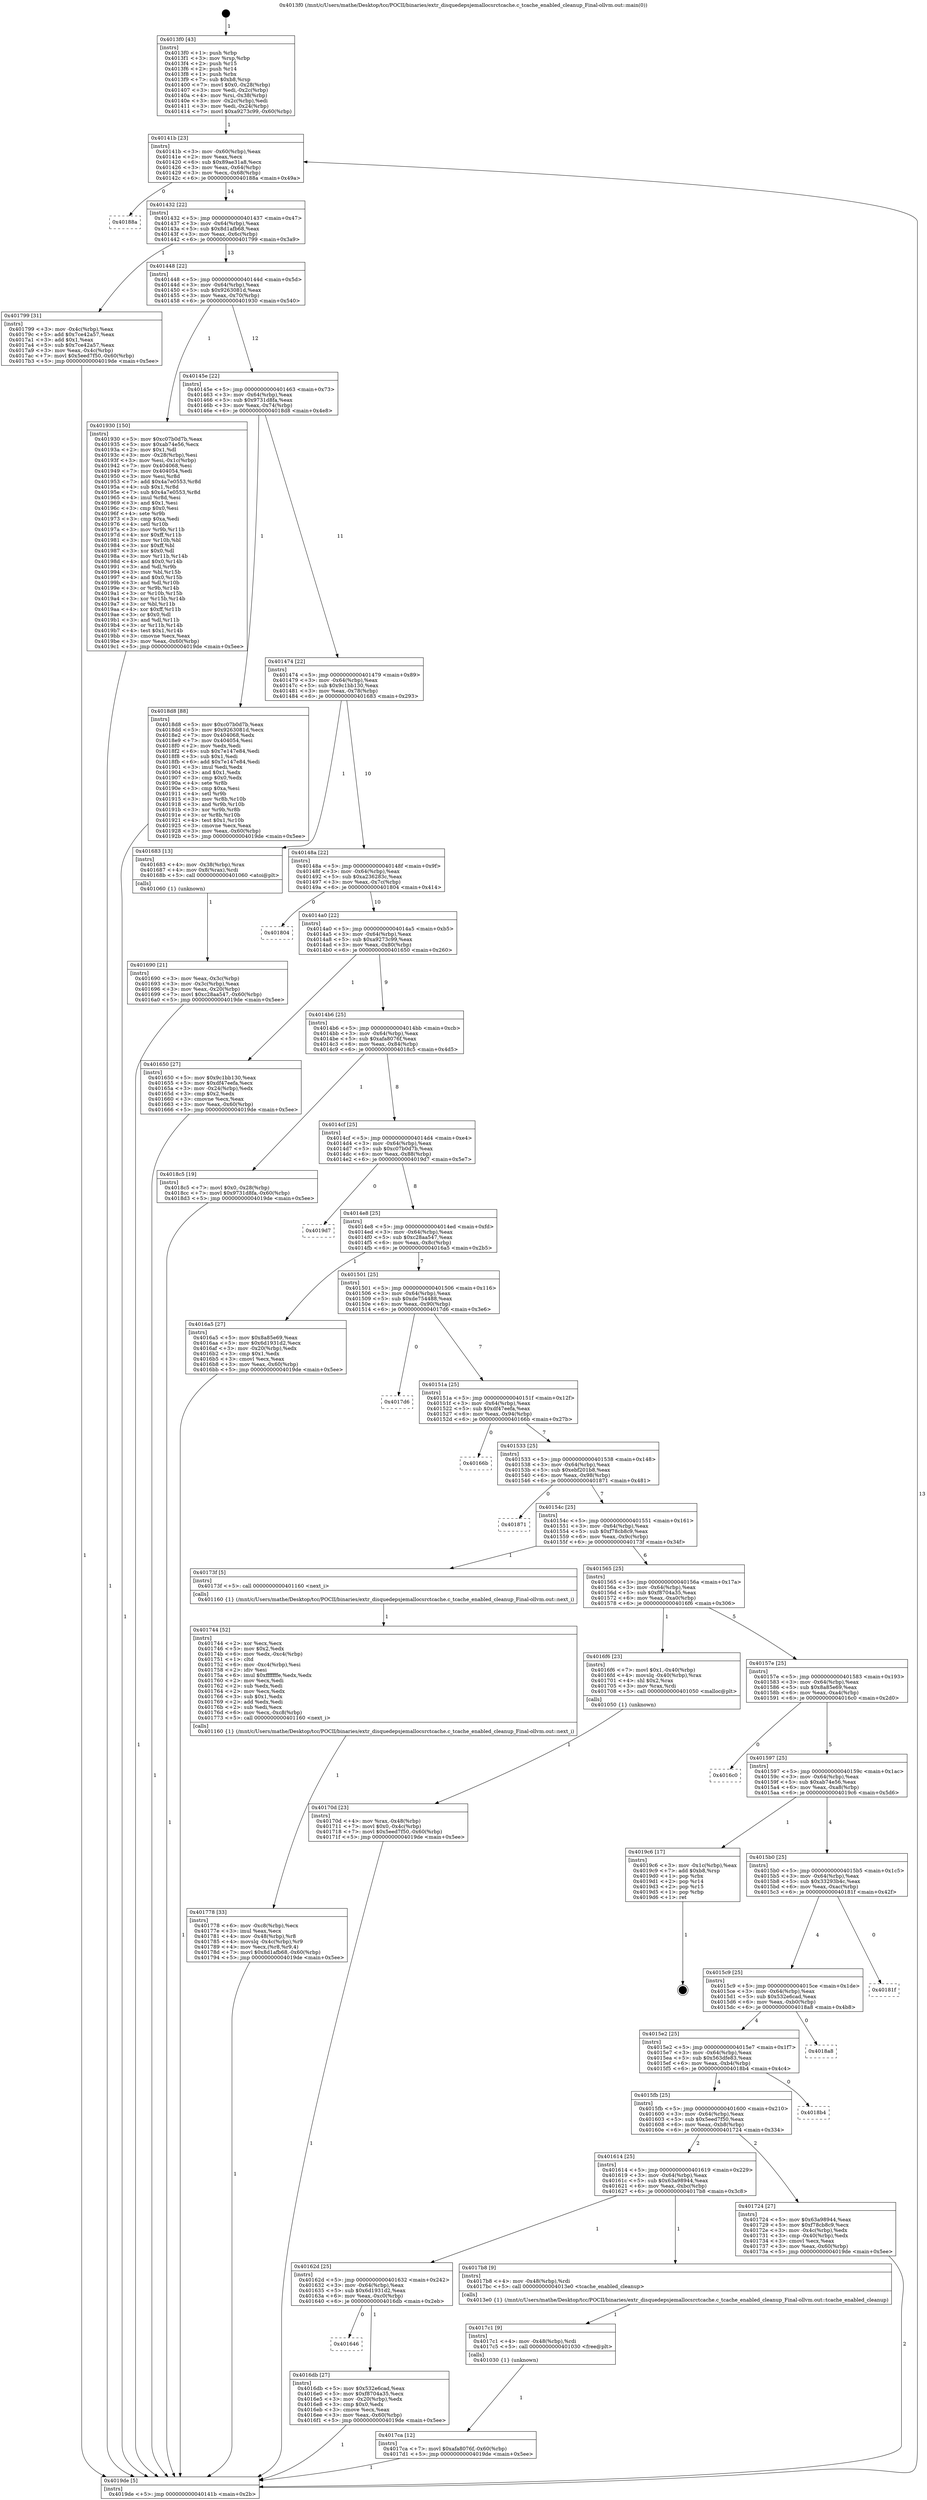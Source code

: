 digraph "0x4013f0" {
  label = "0x4013f0 (/mnt/c/Users/mathe/Desktop/tcc/POCII/binaries/extr_disquedepsjemallocsrctcache.c_tcache_enabled_cleanup_Final-ollvm.out::main(0))"
  labelloc = "t"
  node[shape=record]

  Entry [label="",width=0.3,height=0.3,shape=circle,fillcolor=black,style=filled]
  "0x40141b" [label="{
     0x40141b [23]\l
     | [instrs]\l
     &nbsp;&nbsp;0x40141b \<+3\>: mov -0x60(%rbp),%eax\l
     &nbsp;&nbsp;0x40141e \<+2\>: mov %eax,%ecx\l
     &nbsp;&nbsp;0x401420 \<+6\>: sub $0x89ae31a8,%ecx\l
     &nbsp;&nbsp;0x401426 \<+3\>: mov %eax,-0x64(%rbp)\l
     &nbsp;&nbsp;0x401429 \<+3\>: mov %ecx,-0x68(%rbp)\l
     &nbsp;&nbsp;0x40142c \<+6\>: je 000000000040188a \<main+0x49a\>\l
  }"]
  "0x40188a" [label="{
     0x40188a\l
  }", style=dashed]
  "0x401432" [label="{
     0x401432 [22]\l
     | [instrs]\l
     &nbsp;&nbsp;0x401432 \<+5\>: jmp 0000000000401437 \<main+0x47\>\l
     &nbsp;&nbsp;0x401437 \<+3\>: mov -0x64(%rbp),%eax\l
     &nbsp;&nbsp;0x40143a \<+5\>: sub $0x8d1afb68,%eax\l
     &nbsp;&nbsp;0x40143f \<+3\>: mov %eax,-0x6c(%rbp)\l
     &nbsp;&nbsp;0x401442 \<+6\>: je 0000000000401799 \<main+0x3a9\>\l
  }"]
  Exit [label="",width=0.3,height=0.3,shape=circle,fillcolor=black,style=filled,peripheries=2]
  "0x401799" [label="{
     0x401799 [31]\l
     | [instrs]\l
     &nbsp;&nbsp;0x401799 \<+3\>: mov -0x4c(%rbp),%eax\l
     &nbsp;&nbsp;0x40179c \<+5\>: add $0x7ce42a57,%eax\l
     &nbsp;&nbsp;0x4017a1 \<+3\>: add $0x1,%eax\l
     &nbsp;&nbsp;0x4017a4 \<+5\>: sub $0x7ce42a57,%eax\l
     &nbsp;&nbsp;0x4017a9 \<+3\>: mov %eax,-0x4c(%rbp)\l
     &nbsp;&nbsp;0x4017ac \<+7\>: movl $0x5eed7f50,-0x60(%rbp)\l
     &nbsp;&nbsp;0x4017b3 \<+5\>: jmp 00000000004019de \<main+0x5ee\>\l
  }"]
  "0x401448" [label="{
     0x401448 [22]\l
     | [instrs]\l
     &nbsp;&nbsp;0x401448 \<+5\>: jmp 000000000040144d \<main+0x5d\>\l
     &nbsp;&nbsp;0x40144d \<+3\>: mov -0x64(%rbp),%eax\l
     &nbsp;&nbsp;0x401450 \<+5\>: sub $0x9263081d,%eax\l
     &nbsp;&nbsp;0x401455 \<+3\>: mov %eax,-0x70(%rbp)\l
     &nbsp;&nbsp;0x401458 \<+6\>: je 0000000000401930 \<main+0x540\>\l
  }"]
  "0x4017ca" [label="{
     0x4017ca [12]\l
     | [instrs]\l
     &nbsp;&nbsp;0x4017ca \<+7\>: movl $0xafa8076f,-0x60(%rbp)\l
     &nbsp;&nbsp;0x4017d1 \<+5\>: jmp 00000000004019de \<main+0x5ee\>\l
  }"]
  "0x401930" [label="{
     0x401930 [150]\l
     | [instrs]\l
     &nbsp;&nbsp;0x401930 \<+5\>: mov $0xc07b0d7b,%eax\l
     &nbsp;&nbsp;0x401935 \<+5\>: mov $0xab74e56,%ecx\l
     &nbsp;&nbsp;0x40193a \<+2\>: mov $0x1,%dl\l
     &nbsp;&nbsp;0x40193c \<+3\>: mov -0x28(%rbp),%esi\l
     &nbsp;&nbsp;0x40193f \<+3\>: mov %esi,-0x1c(%rbp)\l
     &nbsp;&nbsp;0x401942 \<+7\>: mov 0x404068,%esi\l
     &nbsp;&nbsp;0x401949 \<+7\>: mov 0x404054,%edi\l
     &nbsp;&nbsp;0x401950 \<+3\>: mov %esi,%r8d\l
     &nbsp;&nbsp;0x401953 \<+7\>: add $0x4a7e0553,%r8d\l
     &nbsp;&nbsp;0x40195a \<+4\>: sub $0x1,%r8d\l
     &nbsp;&nbsp;0x40195e \<+7\>: sub $0x4a7e0553,%r8d\l
     &nbsp;&nbsp;0x401965 \<+4\>: imul %r8d,%esi\l
     &nbsp;&nbsp;0x401969 \<+3\>: and $0x1,%esi\l
     &nbsp;&nbsp;0x40196c \<+3\>: cmp $0x0,%esi\l
     &nbsp;&nbsp;0x40196f \<+4\>: sete %r9b\l
     &nbsp;&nbsp;0x401973 \<+3\>: cmp $0xa,%edi\l
     &nbsp;&nbsp;0x401976 \<+4\>: setl %r10b\l
     &nbsp;&nbsp;0x40197a \<+3\>: mov %r9b,%r11b\l
     &nbsp;&nbsp;0x40197d \<+4\>: xor $0xff,%r11b\l
     &nbsp;&nbsp;0x401981 \<+3\>: mov %r10b,%bl\l
     &nbsp;&nbsp;0x401984 \<+3\>: xor $0xff,%bl\l
     &nbsp;&nbsp;0x401987 \<+3\>: xor $0x0,%dl\l
     &nbsp;&nbsp;0x40198a \<+3\>: mov %r11b,%r14b\l
     &nbsp;&nbsp;0x40198d \<+4\>: and $0x0,%r14b\l
     &nbsp;&nbsp;0x401991 \<+3\>: and %dl,%r9b\l
     &nbsp;&nbsp;0x401994 \<+3\>: mov %bl,%r15b\l
     &nbsp;&nbsp;0x401997 \<+4\>: and $0x0,%r15b\l
     &nbsp;&nbsp;0x40199b \<+3\>: and %dl,%r10b\l
     &nbsp;&nbsp;0x40199e \<+3\>: or %r9b,%r14b\l
     &nbsp;&nbsp;0x4019a1 \<+3\>: or %r10b,%r15b\l
     &nbsp;&nbsp;0x4019a4 \<+3\>: xor %r15b,%r14b\l
     &nbsp;&nbsp;0x4019a7 \<+3\>: or %bl,%r11b\l
     &nbsp;&nbsp;0x4019aa \<+4\>: xor $0xff,%r11b\l
     &nbsp;&nbsp;0x4019ae \<+3\>: or $0x0,%dl\l
     &nbsp;&nbsp;0x4019b1 \<+3\>: and %dl,%r11b\l
     &nbsp;&nbsp;0x4019b4 \<+3\>: or %r11b,%r14b\l
     &nbsp;&nbsp;0x4019b7 \<+4\>: test $0x1,%r14b\l
     &nbsp;&nbsp;0x4019bb \<+3\>: cmovne %ecx,%eax\l
     &nbsp;&nbsp;0x4019be \<+3\>: mov %eax,-0x60(%rbp)\l
     &nbsp;&nbsp;0x4019c1 \<+5\>: jmp 00000000004019de \<main+0x5ee\>\l
  }"]
  "0x40145e" [label="{
     0x40145e [22]\l
     | [instrs]\l
     &nbsp;&nbsp;0x40145e \<+5\>: jmp 0000000000401463 \<main+0x73\>\l
     &nbsp;&nbsp;0x401463 \<+3\>: mov -0x64(%rbp),%eax\l
     &nbsp;&nbsp;0x401466 \<+5\>: sub $0x9731d8fa,%eax\l
     &nbsp;&nbsp;0x40146b \<+3\>: mov %eax,-0x74(%rbp)\l
     &nbsp;&nbsp;0x40146e \<+6\>: je 00000000004018d8 \<main+0x4e8\>\l
  }"]
  "0x4017c1" [label="{
     0x4017c1 [9]\l
     | [instrs]\l
     &nbsp;&nbsp;0x4017c1 \<+4\>: mov -0x48(%rbp),%rdi\l
     &nbsp;&nbsp;0x4017c5 \<+5\>: call 0000000000401030 \<free@plt\>\l
     | [calls]\l
     &nbsp;&nbsp;0x401030 \{1\} (unknown)\l
  }"]
  "0x4018d8" [label="{
     0x4018d8 [88]\l
     | [instrs]\l
     &nbsp;&nbsp;0x4018d8 \<+5\>: mov $0xc07b0d7b,%eax\l
     &nbsp;&nbsp;0x4018dd \<+5\>: mov $0x9263081d,%ecx\l
     &nbsp;&nbsp;0x4018e2 \<+7\>: mov 0x404068,%edx\l
     &nbsp;&nbsp;0x4018e9 \<+7\>: mov 0x404054,%esi\l
     &nbsp;&nbsp;0x4018f0 \<+2\>: mov %edx,%edi\l
     &nbsp;&nbsp;0x4018f2 \<+6\>: sub $0x7e147e84,%edi\l
     &nbsp;&nbsp;0x4018f8 \<+3\>: sub $0x1,%edi\l
     &nbsp;&nbsp;0x4018fb \<+6\>: add $0x7e147e84,%edi\l
     &nbsp;&nbsp;0x401901 \<+3\>: imul %edi,%edx\l
     &nbsp;&nbsp;0x401904 \<+3\>: and $0x1,%edx\l
     &nbsp;&nbsp;0x401907 \<+3\>: cmp $0x0,%edx\l
     &nbsp;&nbsp;0x40190a \<+4\>: sete %r8b\l
     &nbsp;&nbsp;0x40190e \<+3\>: cmp $0xa,%esi\l
     &nbsp;&nbsp;0x401911 \<+4\>: setl %r9b\l
     &nbsp;&nbsp;0x401915 \<+3\>: mov %r8b,%r10b\l
     &nbsp;&nbsp;0x401918 \<+3\>: and %r9b,%r10b\l
     &nbsp;&nbsp;0x40191b \<+3\>: xor %r9b,%r8b\l
     &nbsp;&nbsp;0x40191e \<+3\>: or %r8b,%r10b\l
     &nbsp;&nbsp;0x401921 \<+4\>: test $0x1,%r10b\l
     &nbsp;&nbsp;0x401925 \<+3\>: cmovne %ecx,%eax\l
     &nbsp;&nbsp;0x401928 \<+3\>: mov %eax,-0x60(%rbp)\l
     &nbsp;&nbsp;0x40192b \<+5\>: jmp 00000000004019de \<main+0x5ee\>\l
  }"]
  "0x401474" [label="{
     0x401474 [22]\l
     | [instrs]\l
     &nbsp;&nbsp;0x401474 \<+5\>: jmp 0000000000401479 \<main+0x89\>\l
     &nbsp;&nbsp;0x401479 \<+3\>: mov -0x64(%rbp),%eax\l
     &nbsp;&nbsp;0x40147c \<+5\>: sub $0x9c1bb130,%eax\l
     &nbsp;&nbsp;0x401481 \<+3\>: mov %eax,-0x78(%rbp)\l
     &nbsp;&nbsp;0x401484 \<+6\>: je 0000000000401683 \<main+0x293\>\l
  }"]
  "0x401778" [label="{
     0x401778 [33]\l
     | [instrs]\l
     &nbsp;&nbsp;0x401778 \<+6\>: mov -0xc8(%rbp),%ecx\l
     &nbsp;&nbsp;0x40177e \<+3\>: imul %eax,%ecx\l
     &nbsp;&nbsp;0x401781 \<+4\>: mov -0x48(%rbp),%r8\l
     &nbsp;&nbsp;0x401785 \<+4\>: movslq -0x4c(%rbp),%r9\l
     &nbsp;&nbsp;0x401789 \<+4\>: mov %ecx,(%r8,%r9,4)\l
     &nbsp;&nbsp;0x40178d \<+7\>: movl $0x8d1afb68,-0x60(%rbp)\l
     &nbsp;&nbsp;0x401794 \<+5\>: jmp 00000000004019de \<main+0x5ee\>\l
  }"]
  "0x401683" [label="{
     0x401683 [13]\l
     | [instrs]\l
     &nbsp;&nbsp;0x401683 \<+4\>: mov -0x38(%rbp),%rax\l
     &nbsp;&nbsp;0x401687 \<+4\>: mov 0x8(%rax),%rdi\l
     &nbsp;&nbsp;0x40168b \<+5\>: call 0000000000401060 \<atoi@plt\>\l
     | [calls]\l
     &nbsp;&nbsp;0x401060 \{1\} (unknown)\l
  }"]
  "0x40148a" [label="{
     0x40148a [22]\l
     | [instrs]\l
     &nbsp;&nbsp;0x40148a \<+5\>: jmp 000000000040148f \<main+0x9f\>\l
     &nbsp;&nbsp;0x40148f \<+3\>: mov -0x64(%rbp),%eax\l
     &nbsp;&nbsp;0x401492 \<+5\>: sub $0xa236283c,%eax\l
     &nbsp;&nbsp;0x401497 \<+3\>: mov %eax,-0x7c(%rbp)\l
     &nbsp;&nbsp;0x40149a \<+6\>: je 0000000000401804 \<main+0x414\>\l
  }"]
  "0x401744" [label="{
     0x401744 [52]\l
     | [instrs]\l
     &nbsp;&nbsp;0x401744 \<+2\>: xor %ecx,%ecx\l
     &nbsp;&nbsp;0x401746 \<+5\>: mov $0x2,%edx\l
     &nbsp;&nbsp;0x40174b \<+6\>: mov %edx,-0xc4(%rbp)\l
     &nbsp;&nbsp;0x401751 \<+1\>: cltd\l
     &nbsp;&nbsp;0x401752 \<+6\>: mov -0xc4(%rbp),%esi\l
     &nbsp;&nbsp;0x401758 \<+2\>: idiv %esi\l
     &nbsp;&nbsp;0x40175a \<+6\>: imul $0xfffffffe,%edx,%edx\l
     &nbsp;&nbsp;0x401760 \<+2\>: mov %ecx,%edi\l
     &nbsp;&nbsp;0x401762 \<+2\>: sub %edx,%edi\l
     &nbsp;&nbsp;0x401764 \<+2\>: mov %ecx,%edx\l
     &nbsp;&nbsp;0x401766 \<+3\>: sub $0x1,%edx\l
     &nbsp;&nbsp;0x401769 \<+2\>: add %edx,%edi\l
     &nbsp;&nbsp;0x40176b \<+2\>: sub %edi,%ecx\l
     &nbsp;&nbsp;0x40176d \<+6\>: mov %ecx,-0xc8(%rbp)\l
     &nbsp;&nbsp;0x401773 \<+5\>: call 0000000000401160 \<next_i\>\l
     | [calls]\l
     &nbsp;&nbsp;0x401160 \{1\} (/mnt/c/Users/mathe/Desktop/tcc/POCII/binaries/extr_disquedepsjemallocsrctcache.c_tcache_enabled_cleanup_Final-ollvm.out::next_i)\l
  }"]
  "0x401804" [label="{
     0x401804\l
  }", style=dashed]
  "0x4014a0" [label="{
     0x4014a0 [22]\l
     | [instrs]\l
     &nbsp;&nbsp;0x4014a0 \<+5\>: jmp 00000000004014a5 \<main+0xb5\>\l
     &nbsp;&nbsp;0x4014a5 \<+3\>: mov -0x64(%rbp),%eax\l
     &nbsp;&nbsp;0x4014a8 \<+5\>: sub $0xa9273c99,%eax\l
     &nbsp;&nbsp;0x4014ad \<+3\>: mov %eax,-0x80(%rbp)\l
     &nbsp;&nbsp;0x4014b0 \<+6\>: je 0000000000401650 \<main+0x260\>\l
  }"]
  "0x40170d" [label="{
     0x40170d [23]\l
     | [instrs]\l
     &nbsp;&nbsp;0x40170d \<+4\>: mov %rax,-0x48(%rbp)\l
     &nbsp;&nbsp;0x401711 \<+7\>: movl $0x0,-0x4c(%rbp)\l
     &nbsp;&nbsp;0x401718 \<+7\>: movl $0x5eed7f50,-0x60(%rbp)\l
     &nbsp;&nbsp;0x40171f \<+5\>: jmp 00000000004019de \<main+0x5ee\>\l
  }"]
  "0x401650" [label="{
     0x401650 [27]\l
     | [instrs]\l
     &nbsp;&nbsp;0x401650 \<+5\>: mov $0x9c1bb130,%eax\l
     &nbsp;&nbsp;0x401655 \<+5\>: mov $0xdf47eefa,%ecx\l
     &nbsp;&nbsp;0x40165a \<+3\>: mov -0x24(%rbp),%edx\l
     &nbsp;&nbsp;0x40165d \<+3\>: cmp $0x2,%edx\l
     &nbsp;&nbsp;0x401660 \<+3\>: cmovne %ecx,%eax\l
     &nbsp;&nbsp;0x401663 \<+3\>: mov %eax,-0x60(%rbp)\l
     &nbsp;&nbsp;0x401666 \<+5\>: jmp 00000000004019de \<main+0x5ee\>\l
  }"]
  "0x4014b6" [label="{
     0x4014b6 [25]\l
     | [instrs]\l
     &nbsp;&nbsp;0x4014b6 \<+5\>: jmp 00000000004014bb \<main+0xcb\>\l
     &nbsp;&nbsp;0x4014bb \<+3\>: mov -0x64(%rbp),%eax\l
     &nbsp;&nbsp;0x4014be \<+5\>: sub $0xafa8076f,%eax\l
     &nbsp;&nbsp;0x4014c3 \<+6\>: mov %eax,-0x84(%rbp)\l
     &nbsp;&nbsp;0x4014c9 \<+6\>: je 00000000004018c5 \<main+0x4d5\>\l
  }"]
  "0x4019de" [label="{
     0x4019de [5]\l
     | [instrs]\l
     &nbsp;&nbsp;0x4019de \<+5\>: jmp 000000000040141b \<main+0x2b\>\l
  }"]
  "0x4013f0" [label="{
     0x4013f0 [43]\l
     | [instrs]\l
     &nbsp;&nbsp;0x4013f0 \<+1\>: push %rbp\l
     &nbsp;&nbsp;0x4013f1 \<+3\>: mov %rsp,%rbp\l
     &nbsp;&nbsp;0x4013f4 \<+2\>: push %r15\l
     &nbsp;&nbsp;0x4013f6 \<+2\>: push %r14\l
     &nbsp;&nbsp;0x4013f8 \<+1\>: push %rbx\l
     &nbsp;&nbsp;0x4013f9 \<+7\>: sub $0xb8,%rsp\l
     &nbsp;&nbsp;0x401400 \<+7\>: movl $0x0,-0x28(%rbp)\l
     &nbsp;&nbsp;0x401407 \<+3\>: mov %edi,-0x2c(%rbp)\l
     &nbsp;&nbsp;0x40140a \<+4\>: mov %rsi,-0x38(%rbp)\l
     &nbsp;&nbsp;0x40140e \<+3\>: mov -0x2c(%rbp),%edi\l
     &nbsp;&nbsp;0x401411 \<+3\>: mov %edi,-0x24(%rbp)\l
     &nbsp;&nbsp;0x401414 \<+7\>: movl $0xa9273c99,-0x60(%rbp)\l
  }"]
  "0x401690" [label="{
     0x401690 [21]\l
     | [instrs]\l
     &nbsp;&nbsp;0x401690 \<+3\>: mov %eax,-0x3c(%rbp)\l
     &nbsp;&nbsp;0x401693 \<+3\>: mov -0x3c(%rbp),%eax\l
     &nbsp;&nbsp;0x401696 \<+3\>: mov %eax,-0x20(%rbp)\l
     &nbsp;&nbsp;0x401699 \<+7\>: movl $0xc28aa547,-0x60(%rbp)\l
     &nbsp;&nbsp;0x4016a0 \<+5\>: jmp 00000000004019de \<main+0x5ee\>\l
  }"]
  "0x401646" [label="{
     0x401646\l
  }", style=dashed]
  "0x4018c5" [label="{
     0x4018c5 [19]\l
     | [instrs]\l
     &nbsp;&nbsp;0x4018c5 \<+7\>: movl $0x0,-0x28(%rbp)\l
     &nbsp;&nbsp;0x4018cc \<+7\>: movl $0x9731d8fa,-0x60(%rbp)\l
     &nbsp;&nbsp;0x4018d3 \<+5\>: jmp 00000000004019de \<main+0x5ee\>\l
  }"]
  "0x4014cf" [label="{
     0x4014cf [25]\l
     | [instrs]\l
     &nbsp;&nbsp;0x4014cf \<+5\>: jmp 00000000004014d4 \<main+0xe4\>\l
     &nbsp;&nbsp;0x4014d4 \<+3\>: mov -0x64(%rbp),%eax\l
     &nbsp;&nbsp;0x4014d7 \<+5\>: sub $0xc07b0d7b,%eax\l
     &nbsp;&nbsp;0x4014dc \<+6\>: mov %eax,-0x88(%rbp)\l
     &nbsp;&nbsp;0x4014e2 \<+6\>: je 00000000004019d7 \<main+0x5e7\>\l
  }"]
  "0x4016db" [label="{
     0x4016db [27]\l
     | [instrs]\l
     &nbsp;&nbsp;0x4016db \<+5\>: mov $0x532e6cad,%eax\l
     &nbsp;&nbsp;0x4016e0 \<+5\>: mov $0xf8704a35,%ecx\l
     &nbsp;&nbsp;0x4016e5 \<+3\>: mov -0x20(%rbp),%edx\l
     &nbsp;&nbsp;0x4016e8 \<+3\>: cmp $0x0,%edx\l
     &nbsp;&nbsp;0x4016eb \<+3\>: cmove %ecx,%eax\l
     &nbsp;&nbsp;0x4016ee \<+3\>: mov %eax,-0x60(%rbp)\l
     &nbsp;&nbsp;0x4016f1 \<+5\>: jmp 00000000004019de \<main+0x5ee\>\l
  }"]
  "0x4019d7" [label="{
     0x4019d7\l
  }", style=dashed]
  "0x4014e8" [label="{
     0x4014e8 [25]\l
     | [instrs]\l
     &nbsp;&nbsp;0x4014e8 \<+5\>: jmp 00000000004014ed \<main+0xfd\>\l
     &nbsp;&nbsp;0x4014ed \<+3\>: mov -0x64(%rbp),%eax\l
     &nbsp;&nbsp;0x4014f0 \<+5\>: sub $0xc28aa547,%eax\l
     &nbsp;&nbsp;0x4014f5 \<+6\>: mov %eax,-0x8c(%rbp)\l
     &nbsp;&nbsp;0x4014fb \<+6\>: je 00000000004016a5 \<main+0x2b5\>\l
  }"]
  "0x40162d" [label="{
     0x40162d [25]\l
     | [instrs]\l
     &nbsp;&nbsp;0x40162d \<+5\>: jmp 0000000000401632 \<main+0x242\>\l
     &nbsp;&nbsp;0x401632 \<+3\>: mov -0x64(%rbp),%eax\l
     &nbsp;&nbsp;0x401635 \<+5\>: sub $0x6d1931d2,%eax\l
     &nbsp;&nbsp;0x40163a \<+6\>: mov %eax,-0xc0(%rbp)\l
     &nbsp;&nbsp;0x401640 \<+6\>: je 00000000004016db \<main+0x2eb\>\l
  }"]
  "0x4016a5" [label="{
     0x4016a5 [27]\l
     | [instrs]\l
     &nbsp;&nbsp;0x4016a5 \<+5\>: mov $0x8a85e69,%eax\l
     &nbsp;&nbsp;0x4016aa \<+5\>: mov $0x6d1931d2,%ecx\l
     &nbsp;&nbsp;0x4016af \<+3\>: mov -0x20(%rbp),%edx\l
     &nbsp;&nbsp;0x4016b2 \<+3\>: cmp $0x1,%edx\l
     &nbsp;&nbsp;0x4016b5 \<+3\>: cmovl %ecx,%eax\l
     &nbsp;&nbsp;0x4016b8 \<+3\>: mov %eax,-0x60(%rbp)\l
     &nbsp;&nbsp;0x4016bb \<+5\>: jmp 00000000004019de \<main+0x5ee\>\l
  }"]
  "0x401501" [label="{
     0x401501 [25]\l
     | [instrs]\l
     &nbsp;&nbsp;0x401501 \<+5\>: jmp 0000000000401506 \<main+0x116\>\l
     &nbsp;&nbsp;0x401506 \<+3\>: mov -0x64(%rbp),%eax\l
     &nbsp;&nbsp;0x401509 \<+5\>: sub $0xde754488,%eax\l
     &nbsp;&nbsp;0x40150e \<+6\>: mov %eax,-0x90(%rbp)\l
     &nbsp;&nbsp;0x401514 \<+6\>: je 00000000004017d6 \<main+0x3e6\>\l
  }"]
  "0x4017b8" [label="{
     0x4017b8 [9]\l
     | [instrs]\l
     &nbsp;&nbsp;0x4017b8 \<+4\>: mov -0x48(%rbp),%rdi\l
     &nbsp;&nbsp;0x4017bc \<+5\>: call 00000000004013e0 \<tcache_enabled_cleanup\>\l
     | [calls]\l
     &nbsp;&nbsp;0x4013e0 \{1\} (/mnt/c/Users/mathe/Desktop/tcc/POCII/binaries/extr_disquedepsjemallocsrctcache.c_tcache_enabled_cleanup_Final-ollvm.out::tcache_enabled_cleanup)\l
  }"]
  "0x4017d6" [label="{
     0x4017d6\l
  }", style=dashed]
  "0x40151a" [label="{
     0x40151a [25]\l
     | [instrs]\l
     &nbsp;&nbsp;0x40151a \<+5\>: jmp 000000000040151f \<main+0x12f\>\l
     &nbsp;&nbsp;0x40151f \<+3\>: mov -0x64(%rbp),%eax\l
     &nbsp;&nbsp;0x401522 \<+5\>: sub $0xdf47eefa,%eax\l
     &nbsp;&nbsp;0x401527 \<+6\>: mov %eax,-0x94(%rbp)\l
     &nbsp;&nbsp;0x40152d \<+6\>: je 000000000040166b \<main+0x27b\>\l
  }"]
  "0x401614" [label="{
     0x401614 [25]\l
     | [instrs]\l
     &nbsp;&nbsp;0x401614 \<+5\>: jmp 0000000000401619 \<main+0x229\>\l
     &nbsp;&nbsp;0x401619 \<+3\>: mov -0x64(%rbp),%eax\l
     &nbsp;&nbsp;0x40161c \<+5\>: sub $0x63a98944,%eax\l
     &nbsp;&nbsp;0x401621 \<+6\>: mov %eax,-0xbc(%rbp)\l
     &nbsp;&nbsp;0x401627 \<+6\>: je 00000000004017b8 \<main+0x3c8\>\l
  }"]
  "0x40166b" [label="{
     0x40166b\l
  }", style=dashed]
  "0x401533" [label="{
     0x401533 [25]\l
     | [instrs]\l
     &nbsp;&nbsp;0x401533 \<+5\>: jmp 0000000000401538 \<main+0x148\>\l
     &nbsp;&nbsp;0x401538 \<+3\>: mov -0x64(%rbp),%eax\l
     &nbsp;&nbsp;0x40153b \<+5\>: sub $0xebf201b8,%eax\l
     &nbsp;&nbsp;0x401540 \<+6\>: mov %eax,-0x98(%rbp)\l
     &nbsp;&nbsp;0x401546 \<+6\>: je 0000000000401871 \<main+0x481\>\l
  }"]
  "0x401724" [label="{
     0x401724 [27]\l
     | [instrs]\l
     &nbsp;&nbsp;0x401724 \<+5\>: mov $0x63a98944,%eax\l
     &nbsp;&nbsp;0x401729 \<+5\>: mov $0xf78cb8c9,%ecx\l
     &nbsp;&nbsp;0x40172e \<+3\>: mov -0x4c(%rbp),%edx\l
     &nbsp;&nbsp;0x401731 \<+3\>: cmp -0x40(%rbp),%edx\l
     &nbsp;&nbsp;0x401734 \<+3\>: cmovl %ecx,%eax\l
     &nbsp;&nbsp;0x401737 \<+3\>: mov %eax,-0x60(%rbp)\l
     &nbsp;&nbsp;0x40173a \<+5\>: jmp 00000000004019de \<main+0x5ee\>\l
  }"]
  "0x401871" [label="{
     0x401871\l
  }", style=dashed]
  "0x40154c" [label="{
     0x40154c [25]\l
     | [instrs]\l
     &nbsp;&nbsp;0x40154c \<+5\>: jmp 0000000000401551 \<main+0x161\>\l
     &nbsp;&nbsp;0x401551 \<+3\>: mov -0x64(%rbp),%eax\l
     &nbsp;&nbsp;0x401554 \<+5\>: sub $0xf78cb8c9,%eax\l
     &nbsp;&nbsp;0x401559 \<+6\>: mov %eax,-0x9c(%rbp)\l
     &nbsp;&nbsp;0x40155f \<+6\>: je 000000000040173f \<main+0x34f\>\l
  }"]
  "0x4015fb" [label="{
     0x4015fb [25]\l
     | [instrs]\l
     &nbsp;&nbsp;0x4015fb \<+5\>: jmp 0000000000401600 \<main+0x210\>\l
     &nbsp;&nbsp;0x401600 \<+3\>: mov -0x64(%rbp),%eax\l
     &nbsp;&nbsp;0x401603 \<+5\>: sub $0x5eed7f50,%eax\l
     &nbsp;&nbsp;0x401608 \<+6\>: mov %eax,-0xb8(%rbp)\l
     &nbsp;&nbsp;0x40160e \<+6\>: je 0000000000401724 \<main+0x334\>\l
  }"]
  "0x40173f" [label="{
     0x40173f [5]\l
     | [instrs]\l
     &nbsp;&nbsp;0x40173f \<+5\>: call 0000000000401160 \<next_i\>\l
     | [calls]\l
     &nbsp;&nbsp;0x401160 \{1\} (/mnt/c/Users/mathe/Desktop/tcc/POCII/binaries/extr_disquedepsjemallocsrctcache.c_tcache_enabled_cleanup_Final-ollvm.out::next_i)\l
  }"]
  "0x401565" [label="{
     0x401565 [25]\l
     | [instrs]\l
     &nbsp;&nbsp;0x401565 \<+5\>: jmp 000000000040156a \<main+0x17a\>\l
     &nbsp;&nbsp;0x40156a \<+3\>: mov -0x64(%rbp),%eax\l
     &nbsp;&nbsp;0x40156d \<+5\>: sub $0xf8704a35,%eax\l
     &nbsp;&nbsp;0x401572 \<+6\>: mov %eax,-0xa0(%rbp)\l
     &nbsp;&nbsp;0x401578 \<+6\>: je 00000000004016f6 \<main+0x306\>\l
  }"]
  "0x4018b4" [label="{
     0x4018b4\l
  }", style=dashed]
  "0x4016f6" [label="{
     0x4016f6 [23]\l
     | [instrs]\l
     &nbsp;&nbsp;0x4016f6 \<+7\>: movl $0x1,-0x40(%rbp)\l
     &nbsp;&nbsp;0x4016fd \<+4\>: movslq -0x40(%rbp),%rax\l
     &nbsp;&nbsp;0x401701 \<+4\>: shl $0x2,%rax\l
     &nbsp;&nbsp;0x401705 \<+3\>: mov %rax,%rdi\l
     &nbsp;&nbsp;0x401708 \<+5\>: call 0000000000401050 \<malloc@plt\>\l
     | [calls]\l
     &nbsp;&nbsp;0x401050 \{1\} (unknown)\l
  }"]
  "0x40157e" [label="{
     0x40157e [25]\l
     | [instrs]\l
     &nbsp;&nbsp;0x40157e \<+5\>: jmp 0000000000401583 \<main+0x193\>\l
     &nbsp;&nbsp;0x401583 \<+3\>: mov -0x64(%rbp),%eax\l
     &nbsp;&nbsp;0x401586 \<+5\>: sub $0x8a85e69,%eax\l
     &nbsp;&nbsp;0x40158b \<+6\>: mov %eax,-0xa4(%rbp)\l
     &nbsp;&nbsp;0x401591 \<+6\>: je 00000000004016c0 \<main+0x2d0\>\l
  }"]
  "0x4015e2" [label="{
     0x4015e2 [25]\l
     | [instrs]\l
     &nbsp;&nbsp;0x4015e2 \<+5\>: jmp 00000000004015e7 \<main+0x1f7\>\l
     &nbsp;&nbsp;0x4015e7 \<+3\>: mov -0x64(%rbp),%eax\l
     &nbsp;&nbsp;0x4015ea \<+5\>: sub $0x563dfe83,%eax\l
     &nbsp;&nbsp;0x4015ef \<+6\>: mov %eax,-0xb4(%rbp)\l
     &nbsp;&nbsp;0x4015f5 \<+6\>: je 00000000004018b4 \<main+0x4c4\>\l
  }"]
  "0x4016c0" [label="{
     0x4016c0\l
  }", style=dashed]
  "0x401597" [label="{
     0x401597 [25]\l
     | [instrs]\l
     &nbsp;&nbsp;0x401597 \<+5\>: jmp 000000000040159c \<main+0x1ac\>\l
     &nbsp;&nbsp;0x40159c \<+3\>: mov -0x64(%rbp),%eax\l
     &nbsp;&nbsp;0x40159f \<+5\>: sub $0xab74e56,%eax\l
     &nbsp;&nbsp;0x4015a4 \<+6\>: mov %eax,-0xa8(%rbp)\l
     &nbsp;&nbsp;0x4015aa \<+6\>: je 00000000004019c6 \<main+0x5d6\>\l
  }"]
  "0x4018a8" [label="{
     0x4018a8\l
  }", style=dashed]
  "0x4019c6" [label="{
     0x4019c6 [17]\l
     | [instrs]\l
     &nbsp;&nbsp;0x4019c6 \<+3\>: mov -0x1c(%rbp),%eax\l
     &nbsp;&nbsp;0x4019c9 \<+7\>: add $0xb8,%rsp\l
     &nbsp;&nbsp;0x4019d0 \<+1\>: pop %rbx\l
     &nbsp;&nbsp;0x4019d1 \<+2\>: pop %r14\l
     &nbsp;&nbsp;0x4019d3 \<+2\>: pop %r15\l
     &nbsp;&nbsp;0x4019d5 \<+1\>: pop %rbp\l
     &nbsp;&nbsp;0x4019d6 \<+1\>: ret\l
  }"]
  "0x4015b0" [label="{
     0x4015b0 [25]\l
     | [instrs]\l
     &nbsp;&nbsp;0x4015b0 \<+5\>: jmp 00000000004015b5 \<main+0x1c5\>\l
     &nbsp;&nbsp;0x4015b5 \<+3\>: mov -0x64(%rbp),%eax\l
     &nbsp;&nbsp;0x4015b8 \<+5\>: sub $0x33293b4c,%eax\l
     &nbsp;&nbsp;0x4015bd \<+6\>: mov %eax,-0xac(%rbp)\l
     &nbsp;&nbsp;0x4015c3 \<+6\>: je 000000000040181f \<main+0x42f\>\l
  }"]
  "0x4015c9" [label="{
     0x4015c9 [25]\l
     | [instrs]\l
     &nbsp;&nbsp;0x4015c9 \<+5\>: jmp 00000000004015ce \<main+0x1de\>\l
     &nbsp;&nbsp;0x4015ce \<+3\>: mov -0x64(%rbp),%eax\l
     &nbsp;&nbsp;0x4015d1 \<+5\>: sub $0x532e6cad,%eax\l
     &nbsp;&nbsp;0x4015d6 \<+6\>: mov %eax,-0xb0(%rbp)\l
     &nbsp;&nbsp;0x4015dc \<+6\>: je 00000000004018a8 \<main+0x4b8\>\l
  }"]
  "0x40181f" [label="{
     0x40181f\l
  }", style=dashed]
  Entry -> "0x4013f0" [label=" 1"]
  "0x40141b" -> "0x40188a" [label=" 0"]
  "0x40141b" -> "0x401432" [label=" 14"]
  "0x4019c6" -> Exit [label=" 1"]
  "0x401432" -> "0x401799" [label=" 1"]
  "0x401432" -> "0x401448" [label=" 13"]
  "0x401930" -> "0x4019de" [label=" 1"]
  "0x401448" -> "0x401930" [label=" 1"]
  "0x401448" -> "0x40145e" [label=" 12"]
  "0x4018d8" -> "0x4019de" [label=" 1"]
  "0x40145e" -> "0x4018d8" [label=" 1"]
  "0x40145e" -> "0x401474" [label=" 11"]
  "0x4018c5" -> "0x4019de" [label=" 1"]
  "0x401474" -> "0x401683" [label=" 1"]
  "0x401474" -> "0x40148a" [label=" 10"]
  "0x4017ca" -> "0x4019de" [label=" 1"]
  "0x40148a" -> "0x401804" [label=" 0"]
  "0x40148a" -> "0x4014a0" [label=" 10"]
  "0x4017c1" -> "0x4017ca" [label=" 1"]
  "0x4014a0" -> "0x401650" [label=" 1"]
  "0x4014a0" -> "0x4014b6" [label=" 9"]
  "0x401650" -> "0x4019de" [label=" 1"]
  "0x4013f0" -> "0x40141b" [label=" 1"]
  "0x4019de" -> "0x40141b" [label=" 13"]
  "0x401683" -> "0x401690" [label=" 1"]
  "0x401690" -> "0x4019de" [label=" 1"]
  "0x4017b8" -> "0x4017c1" [label=" 1"]
  "0x4014b6" -> "0x4018c5" [label=" 1"]
  "0x4014b6" -> "0x4014cf" [label=" 8"]
  "0x401799" -> "0x4019de" [label=" 1"]
  "0x4014cf" -> "0x4019d7" [label=" 0"]
  "0x4014cf" -> "0x4014e8" [label=" 8"]
  "0x401778" -> "0x4019de" [label=" 1"]
  "0x4014e8" -> "0x4016a5" [label=" 1"]
  "0x4014e8" -> "0x401501" [label=" 7"]
  "0x4016a5" -> "0x4019de" [label=" 1"]
  "0x40173f" -> "0x401744" [label=" 1"]
  "0x401501" -> "0x4017d6" [label=" 0"]
  "0x401501" -> "0x40151a" [label=" 7"]
  "0x401724" -> "0x4019de" [label=" 2"]
  "0x40151a" -> "0x40166b" [label=" 0"]
  "0x40151a" -> "0x401533" [label=" 7"]
  "0x4016f6" -> "0x40170d" [label=" 1"]
  "0x401533" -> "0x401871" [label=" 0"]
  "0x401533" -> "0x40154c" [label=" 7"]
  "0x4016db" -> "0x4019de" [label=" 1"]
  "0x40154c" -> "0x40173f" [label=" 1"]
  "0x40154c" -> "0x401565" [label=" 6"]
  "0x40162d" -> "0x4016db" [label=" 1"]
  "0x401565" -> "0x4016f6" [label=" 1"]
  "0x401565" -> "0x40157e" [label=" 5"]
  "0x401744" -> "0x401778" [label=" 1"]
  "0x40157e" -> "0x4016c0" [label=" 0"]
  "0x40157e" -> "0x401597" [label=" 5"]
  "0x401614" -> "0x4017b8" [label=" 1"]
  "0x401597" -> "0x4019c6" [label=" 1"]
  "0x401597" -> "0x4015b0" [label=" 4"]
  "0x40170d" -> "0x4019de" [label=" 1"]
  "0x4015b0" -> "0x40181f" [label=" 0"]
  "0x4015b0" -> "0x4015c9" [label=" 4"]
  "0x4015fb" -> "0x401614" [label=" 2"]
  "0x4015c9" -> "0x4018a8" [label=" 0"]
  "0x4015c9" -> "0x4015e2" [label=" 4"]
  "0x401614" -> "0x40162d" [label=" 1"]
  "0x4015e2" -> "0x4018b4" [label=" 0"]
  "0x4015e2" -> "0x4015fb" [label=" 4"]
  "0x40162d" -> "0x401646" [label=" 0"]
  "0x4015fb" -> "0x401724" [label=" 2"]
}
